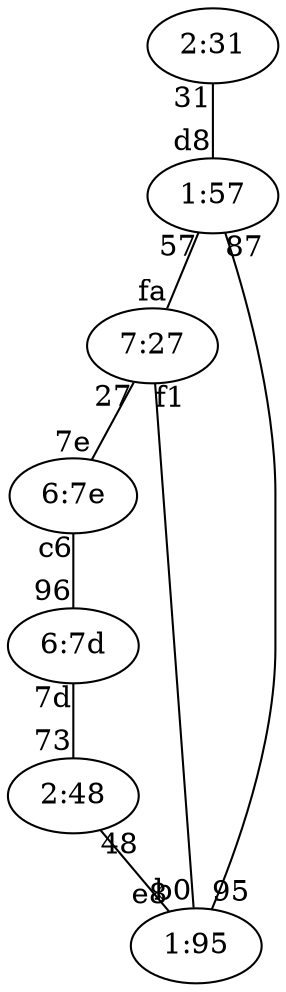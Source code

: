 graph{
	"2:31" -- "1:57" [headlabel="d8", taillabel="31"]
	"1:57" -- "7:27" [headlabel="fa", taillabel="57"]
	"7:27" -- "6:7e" [headlabel="7e", taillabel="27"]
	"6:7e" -- "6:7d" [headlabel="96", taillabel="c6"]
	"6:7d" -- "2:48" [headlabel="73", taillabel="7d"]
	"2:48" -- "1:95" [headlabel="e8", taillabel="48"]
	"7:27" -- "1:95" [headlabel="b0", taillabel="f1"]
	"1:95" -- "1:57" [headlabel="87", taillabel="95"]
}